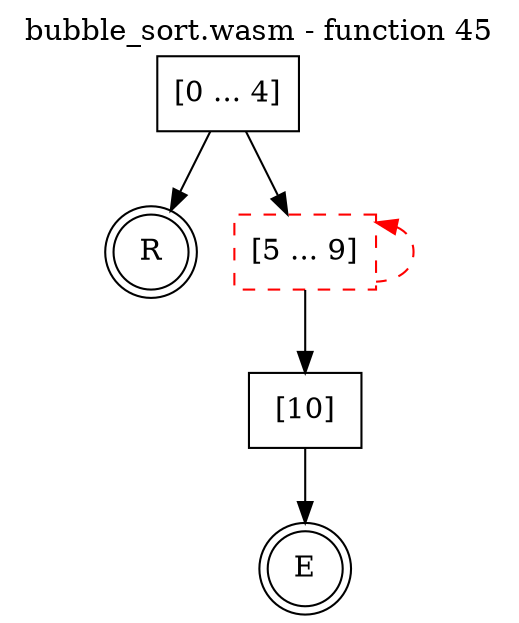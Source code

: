 digraph finite_state_machine {
    label = "bubble_sort.wasm - function 45"
    labelloc =  t
    labelfontsize = 16
    labelfontcolor = black
    labelfontname = "Helvetica"
    node [shape = doublecircle]; E R ;
    node [shape = box];
    node [shape=box, color=black, style=solid] 0[label="[0 ... 4]"]
    node [shape=box, color=red, style=dashed] 5[label="[5 ... 9]"]
    node [shape=box, color=black, style=solid] 10[label="[10]"]
    node [shape=box, color=black, style=solid] R[label="R"]
    0 -> 5;
    0 -> R;
    5 -> 10;
    5 -> 5[style="dashed" color="red" dir=back];
    10 -> E;
}
